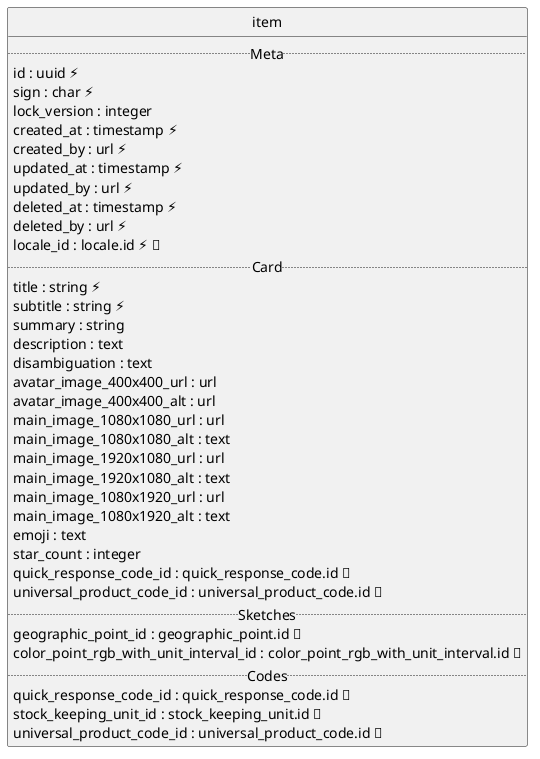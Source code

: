 @startuml uml
skinparam monochrome true
skinparam linetype ortho
hide circle

entity item {
  .. Meta ..
  id : uuid ⚡
  sign : char ⚡
  lock_version : integer
  created_at : timestamp ⚡
  created_by : url ⚡
  updated_at : timestamp ⚡
  updated_by : url ⚡
  deleted_at : timestamp ⚡
  deleted_by : url ⚡
  locale_id : locale.id ⚡ 🔑
  .. Card ..
  title : string ⚡
  subtitle : string ⚡
  summary : string
  description : text
  disambiguation : text
  avatar_image_400x400_url : url
  avatar_image_400x400_alt : url
  main_image_1080x1080_url : url
  main_image_1080x1080_alt : text
  main_image_1920x1080_url : url
  main_image_1920x1080_alt : text
  main_image_1080x1920_url : url
  main_image_1080x1920_alt : text
  emoji : text
  star_count : integer
  quick_response_code_id : quick_response_code.id 🔑
  universal_product_code_id : universal_product_code.id 🔑
  .. Sketches ..
  geographic_point_id : geographic_point.id 🔑
  color_point_rgb_with_unit_interval_id : color_point_rgb_with_unit_interval.id 🔑
  .. Codes ..
  quick_response_code_id : quick_response_code.id 🔑
  stock_keeping_unit_id : stock_keeping_unit.id 🔑
  universal_product_code_id : universal_product_code.id 🔑
}

@enduml
